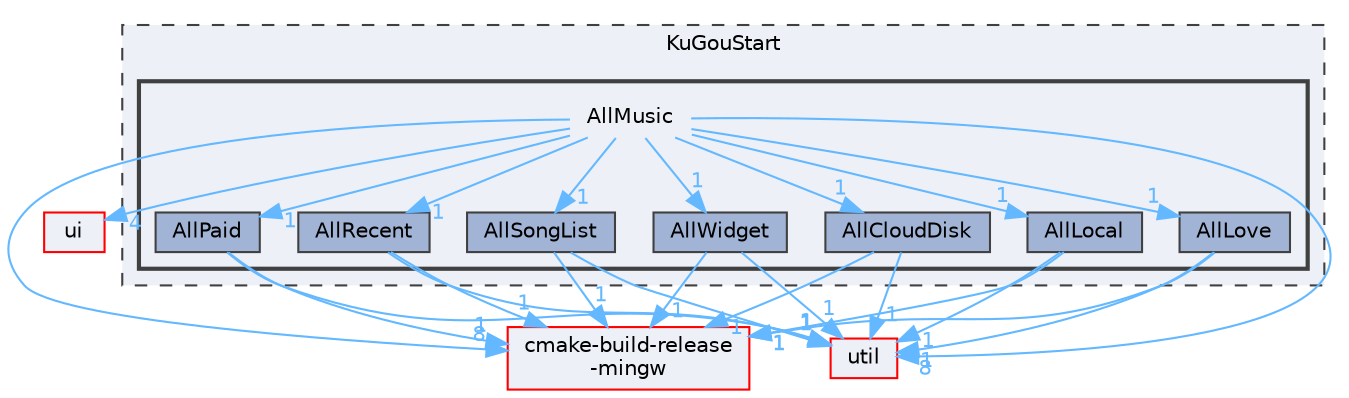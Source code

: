 digraph "AllMusic"
{
 // LATEX_PDF_SIZE
  bgcolor="transparent";
  edge [fontname=Helvetica,fontsize=10,labelfontname=Helvetica,labelfontsize=10];
  node [fontname=Helvetica,fontsize=10,shape=box,height=0.2,width=0.4];
  compound=true
  subgraph clusterdir_e60601b218beddc6af0778ac41ea9cb2 {
    graph [ bgcolor="#edf0f7", pencolor="grey25", label="KuGouStart", fontname=Helvetica,fontsize=10 style="filled,dashed", URL="dir_e60601b218beddc6af0778ac41ea9cb2.html",tooltip=""]
  subgraph clusterdir_498ec84b4a3180a9b28d4c2c2e263734 {
    graph [ bgcolor="#edf0f7", pencolor="grey25", label="", fontname=Helvetica,fontsize=10 style="filled,bold", URL="dir_498ec84b4a3180a9b28d4c2c2e263734.html",tooltip=""]
    dir_498ec84b4a3180a9b28d4c2c2e263734 [shape=plaintext, label="AllMusic"];
  dir_958e0c758cc89ecb6aa77341eebd31b2 [label="AllCloudDisk", fillcolor="#a2b4d6", color="grey25", style="filled", URL="dir_958e0c758cc89ecb6aa77341eebd31b2.html",tooltip=""];
  dir_3d4b782522095e9c92ef9a4b16095111 [label="AllLocal", fillcolor="#a2b4d6", color="grey25", style="filled", URL="dir_3d4b782522095e9c92ef9a4b16095111.html",tooltip=""];
  dir_a1d31ee8f60f838b9cb17c40c1314076 [label="AllLove", fillcolor="#a2b4d6", color="grey25", style="filled", URL="dir_a1d31ee8f60f838b9cb17c40c1314076.html",tooltip=""];
  dir_b295877296cd7fdced40ce8a75802dac [label="AllPaid", fillcolor="#a2b4d6", color="grey25", style="filled", URL="dir_b295877296cd7fdced40ce8a75802dac.html",tooltip=""];
  dir_709b3ae69bbae332ee31847b2002fe4d [label="AllRecent", fillcolor="#a2b4d6", color="grey25", style="filled", URL="dir_709b3ae69bbae332ee31847b2002fe4d.html",tooltip=""];
  dir_8271aae478a43735bca8a7153ff6eed1 [label="AllSongList", fillcolor="#a2b4d6", color="grey25", style="filled", URL="dir_8271aae478a43735bca8a7153ff6eed1.html",tooltip=""];
  dir_5c3309bc732caee70c24d0951a9be253 [label="AllWidget", fillcolor="#a2b4d6", color="grey25", style="filled", URL="dir_5c3309bc732caee70c24d0951a9be253.html",tooltip=""];
  }
  }
  dir_1788f8309b1a812dcb800a185471cf6c [label="ui", fillcolor="#edf0f7", color="red", style="filled", URL="dir_1788f8309b1a812dcb800a185471cf6c.html",tooltip=""];
  dir_d3305b01cebad1f13f311f52d3f850d2 [label="cmake-build-release\l-mingw", fillcolor="#edf0f7", color="red", style="filled", URL="dir_d3305b01cebad1f13f311f52d3f850d2.html",tooltip=""];
  dir_23ec12649285f9fabf3a6b7380226c28 [label="util", fillcolor="#edf0f7", color="red", style="filled", URL="dir_23ec12649285f9fabf3a6b7380226c28.html",tooltip=""];
  dir_498ec84b4a3180a9b28d4c2c2e263734->dir_1788f8309b1a812dcb800a185471cf6c [headlabel="4", labeldistance=1.5 headhref="dir_000030_000335.html" href="dir_000030_000335.html" color="steelblue1" fontcolor="steelblue1"];
  dir_498ec84b4a3180a9b28d4c2c2e263734->dir_23ec12649285f9fabf3a6b7380226c28 [headlabel="8", labeldistance=1.5 headhref="dir_000030_000341.html" href="dir_000030_000341.html" color="steelblue1" fontcolor="steelblue1"];
  dir_498ec84b4a3180a9b28d4c2c2e263734->dir_3d4b782522095e9c92ef9a4b16095111 [headlabel="1", labeldistance=1.5 headhref="dir_000030_000027.html" href="dir_000030_000027.html" color="steelblue1" fontcolor="steelblue1"];
  dir_498ec84b4a3180a9b28d4c2c2e263734->dir_5c3309bc732caee70c24d0951a9be253 [headlabel="1", labeldistance=1.5 headhref="dir_000030_000035.html" href="dir_000030_000035.html" color="steelblue1" fontcolor="steelblue1"];
  dir_498ec84b4a3180a9b28d4c2c2e263734->dir_709b3ae69bbae332ee31847b2002fe4d [headlabel="1", labeldistance=1.5 headhref="dir_000030_000033.html" href="dir_000030_000033.html" color="steelblue1" fontcolor="steelblue1"];
  dir_498ec84b4a3180a9b28d4c2c2e263734->dir_8271aae478a43735bca8a7153ff6eed1 [headlabel="1", labeldistance=1.5 headhref="dir_000030_000034.html" href="dir_000030_000034.html" color="steelblue1" fontcolor="steelblue1"];
  dir_498ec84b4a3180a9b28d4c2c2e263734->dir_958e0c758cc89ecb6aa77341eebd31b2 [headlabel="1", labeldistance=1.5 headhref="dir_000030_000026.html" href="dir_000030_000026.html" color="steelblue1" fontcolor="steelblue1"];
  dir_498ec84b4a3180a9b28d4c2c2e263734->dir_a1d31ee8f60f838b9cb17c40c1314076 [headlabel="1", labeldistance=1.5 headhref="dir_000030_000028.html" href="dir_000030_000028.html" color="steelblue1" fontcolor="steelblue1"];
  dir_498ec84b4a3180a9b28d4c2c2e263734->dir_b295877296cd7fdced40ce8a75802dac [headlabel="1", labeldistance=1.5 headhref="dir_000030_000032.html" href="dir_000030_000032.html" color="steelblue1" fontcolor="steelblue1"];
  dir_498ec84b4a3180a9b28d4c2c2e263734->dir_d3305b01cebad1f13f311f52d3f850d2 [headlabel="8", labeldistance=1.5 headhref="dir_000030_000050.html" href="dir_000030_000050.html" color="steelblue1" fontcolor="steelblue1"];
  dir_958e0c758cc89ecb6aa77341eebd31b2->dir_23ec12649285f9fabf3a6b7380226c28 [headlabel="1", labeldistance=1.5 headhref="dir_000026_000341.html" href="dir_000026_000341.html" color="steelblue1" fontcolor="steelblue1"];
  dir_958e0c758cc89ecb6aa77341eebd31b2->dir_d3305b01cebad1f13f311f52d3f850d2 [headlabel="1", labeldistance=1.5 headhref="dir_000026_000050.html" href="dir_000026_000050.html" color="steelblue1" fontcolor="steelblue1"];
  dir_3d4b782522095e9c92ef9a4b16095111->dir_23ec12649285f9fabf3a6b7380226c28 [headlabel="1", labeldistance=1.5 headhref="dir_000027_000341.html" href="dir_000027_000341.html" color="steelblue1" fontcolor="steelblue1"];
  dir_3d4b782522095e9c92ef9a4b16095111->dir_d3305b01cebad1f13f311f52d3f850d2 [headlabel="1", labeldistance=1.5 headhref="dir_000027_000050.html" href="dir_000027_000050.html" color="steelblue1" fontcolor="steelblue1"];
  dir_a1d31ee8f60f838b9cb17c40c1314076->dir_23ec12649285f9fabf3a6b7380226c28 [headlabel="1", labeldistance=1.5 headhref="dir_000028_000341.html" href="dir_000028_000341.html" color="steelblue1" fontcolor="steelblue1"];
  dir_a1d31ee8f60f838b9cb17c40c1314076->dir_d3305b01cebad1f13f311f52d3f850d2 [headlabel="1", labeldistance=1.5 headhref="dir_000028_000050.html" href="dir_000028_000050.html" color="steelblue1" fontcolor="steelblue1"];
  dir_b295877296cd7fdced40ce8a75802dac->dir_23ec12649285f9fabf3a6b7380226c28 [headlabel="1", labeldistance=1.5 headhref="dir_000032_000341.html" href="dir_000032_000341.html" color="steelblue1" fontcolor="steelblue1"];
  dir_b295877296cd7fdced40ce8a75802dac->dir_d3305b01cebad1f13f311f52d3f850d2 [headlabel="1", labeldistance=1.5 headhref="dir_000032_000050.html" href="dir_000032_000050.html" color="steelblue1" fontcolor="steelblue1"];
  dir_709b3ae69bbae332ee31847b2002fe4d->dir_23ec12649285f9fabf3a6b7380226c28 [headlabel="1", labeldistance=1.5 headhref="dir_000033_000341.html" href="dir_000033_000341.html" color="steelblue1" fontcolor="steelblue1"];
  dir_709b3ae69bbae332ee31847b2002fe4d->dir_d3305b01cebad1f13f311f52d3f850d2 [headlabel="1", labeldistance=1.5 headhref="dir_000033_000050.html" href="dir_000033_000050.html" color="steelblue1" fontcolor="steelblue1"];
  dir_8271aae478a43735bca8a7153ff6eed1->dir_23ec12649285f9fabf3a6b7380226c28 [headlabel="1", labeldistance=1.5 headhref="dir_000034_000341.html" href="dir_000034_000341.html" color="steelblue1" fontcolor="steelblue1"];
  dir_8271aae478a43735bca8a7153ff6eed1->dir_d3305b01cebad1f13f311f52d3f850d2 [headlabel="1", labeldistance=1.5 headhref="dir_000034_000050.html" href="dir_000034_000050.html" color="steelblue1" fontcolor="steelblue1"];
  dir_5c3309bc732caee70c24d0951a9be253->dir_23ec12649285f9fabf3a6b7380226c28 [headlabel="1", labeldistance=1.5 headhref="dir_000035_000341.html" href="dir_000035_000341.html" color="steelblue1" fontcolor="steelblue1"];
  dir_5c3309bc732caee70c24d0951a9be253->dir_d3305b01cebad1f13f311f52d3f850d2 [headlabel="1", labeldistance=1.5 headhref="dir_000035_000050.html" href="dir_000035_000050.html" color="steelblue1" fontcolor="steelblue1"];
}

